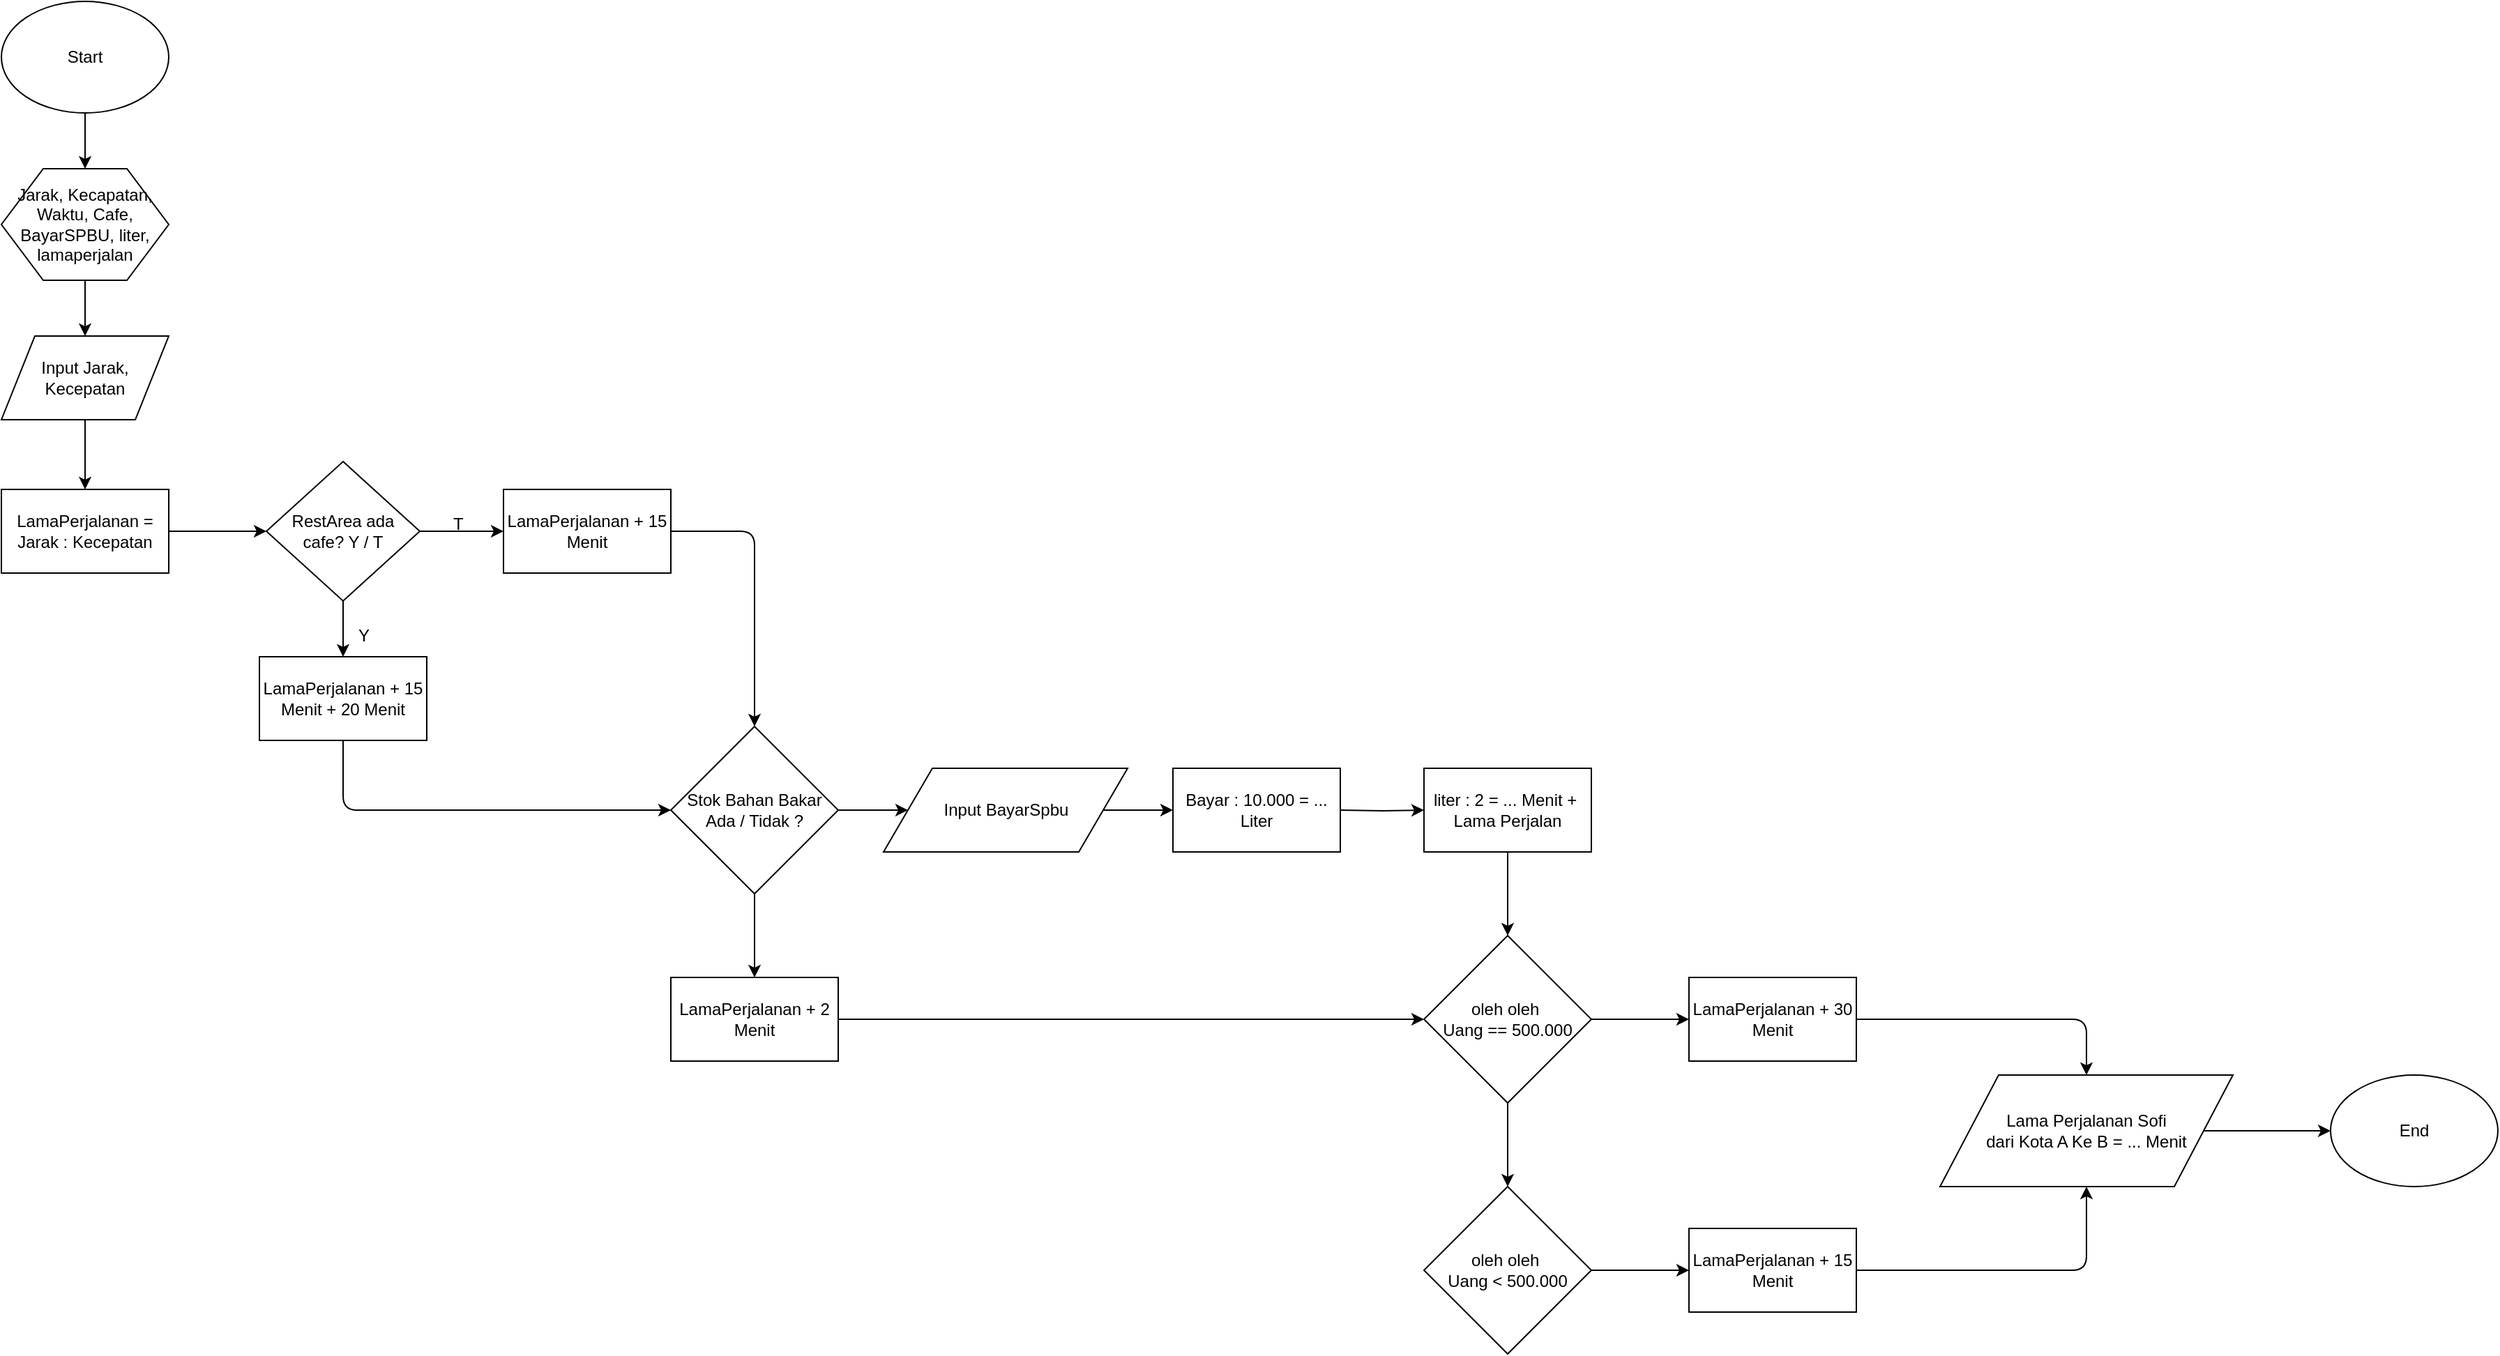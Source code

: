 <mxfile version="12.1.3" type="github" pages="1">
  <diagram id="6a731a19-8d31-9384-78a2-239565b7b9f0" name="Page-1">
    <mxGraphModel dx="1005" dy="515" grid="1" gridSize="10" guides="1" tooltips="1" connect="1" arrows="1" fold="1" page="1" pageScale="1" pageWidth="1654" pageHeight="1169" background="#ffffff" math="0" shadow="0">
      <root>
        <mxCell id="0"/>
        <mxCell id="1" parent="0"/>
        <mxCell id="aKWRGS4ucthc0rQLZSRl-57" value="" style="edgeStyle=orthogonalEdgeStyle;rounded=0;orthogonalLoop=1;jettySize=auto;html=1;" parent="1" source="aKWRGS4ucthc0rQLZSRl-55" target="aKWRGS4ucthc0rQLZSRl-56" edge="1">
          <mxGeometry relative="1" as="geometry"/>
        </mxCell>
        <mxCell id="aKWRGS4ucthc0rQLZSRl-55" value="Start" style="ellipse;whiteSpace=wrap;html=1;" parent="1" vertex="1">
          <mxGeometry x="20" y="60" width="120" height="80" as="geometry"/>
        </mxCell>
        <mxCell id="aKWRGS4ucthc0rQLZSRl-59" value="" style="edgeStyle=orthogonalEdgeStyle;rounded=0;orthogonalLoop=1;jettySize=auto;html=1;" parent="1" source="aKWRGS4ucthc0rQLZSRl-56" target="aKWRGS4ucthc0rQLZSRl-58" edge="1">
          <mxGeometry relative="1" as="geometry"/>
        </mxCell>
        <mxCell id="aKWRGS4ucthc0rQLZSRl-56" value="Jarak, Kecapatan, Waktu, Cafe,&lt;br&gt;BayarSPBU, liter,&lt;br&gt;lamaperjalan" style="shape=hexagon;perimeter=hexagonPerimeter2;whiteSpace=wrap;html=1;" parent="1" vertex="1">
          <mxGeometry x="20" y="180" width="120" height="80" as="geometry"/>
        </mxCell>
        <mxCell id="aKWRGS4ucthc0rQLZSRl-61" value="" style="edgeStyle=orthogonalEdgeStyle;rounded=0;orthogonalLoop=1;jettySize=auto;html=1;" parent="1" source="aKWRGS4ucthc0rQLZSRl-58" target="aKWRGS4ucthc0rQLZSRl-60" edge="1">
          <mxGeometry relative="1" as="geometry"/>
        </mxCell>
        <mxCell id="aKWRGS4ucthc0rQLZSRl-58" value="Input Jarak,&lt;br&gt;Kecepatan" style="shape=parallelogram;perimeter=parallelogramPerimeter;whiteSpace=wrap;html=1;" parent="1" vertex="1">
          <mxGeometry x="20" y="300" width="120" height="60" as="geometry"/>
        </mxCell>
        <mxCell id="aKWRGS4ucthc0rQLZSRl-63" value="" style="edgeStyle=orthogonalEdgeStyle;rounded=0;orthogonalLoop=1;jettySize=auto;html=1;" parent="1" source="aKWRGS4ucthc0rQLZSRl-60" target="aKWRGS4ucthc0rQLZSRl-62" edge="1">
          <mxGeometry relative="1" as="geometry"/>
        </mxCell>
        <mxCell id="aKWRGS4ucthc0rQLZSRl-60" value="LamaPerjalanan =&lt;br&gt;Jarak : Kecepatan" style="rounded=0;whiteSpace=wrap;html=1;" parent="1" vertex="1">
          <mxGeometry x="20" y="410" width="120" height="60" as="geometry"/>
        </mxCell>
        <mxCell id="aKWRGS4ucthc0rQLZSRl-65" value="" style="edgeStyle=orthogonalEdgeStyle;rounded=0;orthogonalLoop=1;jettySize=auto;html=1;" parent="1" source="aKWRGS4ucthc0rQLZSRl-62" target="aKWRGS4ucthc0rQLZSRl-64" edge="1">
          <mxGeometry relative="1" as="geometry"/>
        </mxCell>
        <mxCell id="aKWRGS4ucthc0rQLZSRl-68" value="" style="edgeStyle=orthogonalEdgeStyle;rounded=0;orthogonalLoop=1;jettySize=auto;html=1;" parent="1" source="aKWRGS4ucthc0rQLZSRl-62" target="aKWRGS4ucthc0rQLZSRl-67" edge="1">
          <mxGeometry relative="1" as="geometry"/>
        </mxCell>
        <mxCell id="aKWRGS4ucthc0rQLZSRl-62" value="RestArea ada&lt;br&gt;cafe? Y / T" style="rhombus;whiteSpace=wrap;html=1;" parent="1" vertex="1">
          <mxGeometry x="210" y="390" width="110" height="100" as="geometry"/>
        </mxCell>
        <mxCell id="aKWRGS4ucthc0rQLZSRl-64" value="LamaPerjalanan + 15&lt;br&gt;Menit" style="rounded=0;whiteSpace=wrap;html=1;" parent="1" vertex="1">
          <mxGeometry x="380" y="410" width="120" height="60" as="geometry"/>
        </mxCell>
        <mxCell id="aKWRGS4ucthc0rQLZSRl-66" value="T" style="text;html=1;resizable=0;points=[];autosize=1;align=left;verticalAlign=top;spacingTop=-4;" parent="1" vertex="1">
          <mxGeometry x="342" y="425" width="20" height="10" as="geometry"/>
        </mxCell>
        <mxCell id="aKWRGS4ucthc0rQLZSRl-67" value="LamaPerjalanan + 15&lt;br&gt;Menit + 20 Menit" style="rounded=0;whiteSpace=wrap;html=1;" parent="1" vertex="1">
          <mxGeometry x="205" y="530" width="120" height="60" as="geometry"/>
        </mxCell>
        <mxCell id="aKWRGS4ucthc0rQLZSRl-69" value="Y" style="text;html=1;resizable=0;points=[];autosize=1;align=left;verticalAlign=top;spacingTop=-4;" parent="1" vertex="1">
          <mxGeometry x="274" y="505" width="20" height="10" as="geometry"/>
        </mxCell>
        <mxCell id="aKWRGS4ucthc0rQLZSRl-74" value="" style="edgeStyle=orthogonalEdgeStyle;rounded=0;orthogonalLoop=1;jettySize=auto;html=1;" parent="1" source="aKWRGS4ucthc0rQLZSRl-70" target="aKWRGS4ucthc0rQLZSRl-73" edge="1">
          <mxGeometry relative="1" as="geometry"/>
        </mxCell>
        <mxCell id="rMFzyOdaIyRRlWFYAlCL-2" value="" style="edgeStyle=orthogonalEdgeStyle;rounded=0;orthogonalLoop=1;jettySize=auto;html=1;" edge="1" parent="1" source="aKWRGS4ucthc0rQLZSRl-70" target="rMFzyOdaIyRRlWFYAlCL-1">
          <mxGeometry relative="1" as="geometry"/>
        </mxCell>
        <mxCell id="aKWRGS4ucthc0rQLZSRl-70" value="Stok Bahan Bakar&lt;br&gt;Ada / Tidak ?" style="rhombus;whiteSpace=wrap;html=1;" parent="1" vertex="1">
          <mxGeometry x="500" y="580" width="120" height="120" as="geometry"/>
        </mxCell>
        <mxCell id="aKWRGS4ucthc0rQLZSRl-71" value="" style="edgeStyle=elbowEdgeStyle;elbow=horizontal;endArrow=classic;html=1;exitX=0.5;exitY=1;exitDx=0;exitDy=0;entryX=0;entryY=0.5;entryDx=0;entryDy=0;" parent="1" source="aKWRGS4ucthc0rQLZSRl-67" target="aKWRGS4ucthc0rQLZSRl-70" edge="1">
          <mxGeometry width="50" height="50" relative="1" as="geometry">
            <mxPoint x="450" y="720" as="sourcePoint"/>
            <mxPoint x="500" y="670" as="targetPoint"/>
            <Array as="points">
              <mxPoint x="265" y="620"/>
            </Array>
          </mxGeometry>
        </mxCell>
        <mxCell id="aKWRGS4ucthc0rQLZSRl-72" value="" style="edgeStyle=elbowEdgeStyle;elbow=horizontal;endArrow=classic;html=1;exitX=1;exitY=0.5;exitDx=0;exitDy=0;entryX=0.5;entryY=0;entryDx=0;entryDy=0;" parent="1" source="aKWRGS4ucthc0rQLZSRl-64" target="aKWRGS4ucthc0rQLZSRl-70" edge="1">
          <mxGeometry width="50" height="50" relative="1" as="geometry">
            <mxPoint x="540" y="440" as="sourcePoint"/>
            <mxPoint x="590" y="390" as="targetPoint"/>
            <Array as="points">
              <mxPoint x="560" y="510"/>
            </Array>
          </mxGeometry>
        </mxCell>
        <mxCell id="aKWRGS4ucthc0rQLZSRl-73" value="LamaPerjalanan + 2 Menit" style="rounded=0;whiteSpace=wrap;html=1;" parent="1" vertex="1">
          <mxGeometry x="500" y="760" width="120" height="60" as="geometry"/>
        </mxCell>
        <mxCell id="aKWRGS4ucthc0rQLZSRl-78" value="" style="edgeStyle=orthogonalEdgeStyle;rounded=0;orthogonalLoop=1;jettySize=auto;html=1;" parent="1" target="aKWRGS4ucthc0rQLZSRl-77" edge="1">
          <mxGeometry relative="1" as="geometry">
            <mxPoint x="980" y="640" as="sourcePoint"/>
          </mxGeometry>
        </mxCell>
        <mxCell id="aKWRGS4ucthc0rQLZSRl-75" value="Bayar : 10.000 = ... Liter" style="rounded=0;whiteSpace=wrap;html=1;" parent="1" vertex="1">
          <mxGeometry x="860" y="610" width="120" height="60" as="geometry"/>
        </mxCell>
        <mxCell id="aKWRGS4ucthc0rQLZSRl-82" value="" style="edgeStyle=orthogonalEdgeStyle;rounded=0;orthogonalLoop=1;jettySize=auto;html=1;" parent="1" source="aKWRGS4ucthc0rQLZSRl-77" target="aKWRGS4ucthc0rQLZSRl-79" edge="1">
          <mxGeometry relative="1" as="geometry"/>
        </mxCell>
        <mxCell id="aKWRGS4ucthc0rQLZSRl-77" value="liter : 2 = ... Menit +&amp;nbsp;&lt;br&gt;Lama Perjalan" style="rounded=0;whiteSpace=wrap;html=1;" parent="1" vertex="1">
          <mxGeometry x="1040" y="610" width="120" height="60" as="geometry"/>
        </mxCell>
        <mxCell id="aKWRGS4ucthc0rQLZSRl-85" value="" style="edgeStyle=orthogonalEdgeStyle;rounded=0;orthogonalLoop=1;jettySize=auto;html=1;" parent="1" source="aKWRGS4ucthc0rQLZSRl-79" target="aKWRGS4ucthc0rQLZSRl-84" edge="1">
          <mxGeometry relative="1" as="geometry"/>
        </mxCell>
        <mxCell id="aKWRGS4ucthc0rQLZSRl-88" value="" style="edgeStyle=orthogonalEdgeStyle;rounded=0;orthogonalLoop=1;jettySize=auto;html=1;" parent="1" source="aKWRGS4ucthc0rQLZSRl-79" target="aKWRGS4ucthc0rQLZSRl-86" edge="1">
          <mxGeometry relative="1" as="geometry"/>
        </mxCell>
        <mxCell id="aKWRGS4ucthc0rQLZSRl-79" value="oleh oleh&amp;nbsp;&lt;br&gt;Uang == 500.000" style="rhombus;whiteSpace=wrap;html=1;" parent="1" vertex="1">
          <mxGeometry x="1040" y="730" width="120" height="120" as="geometry"/>
        </mxCell>
        <mxCell id="aKWRGS4ucthc0rQLZSRl-89" value="" style="edgeStyle=orthogonalEdgeStyle;rounded=0;orthogonalLoop=1;jettySize=auto;html=1;" parent="1" source="aKWRGS4ucthc0rQLZSRl-84" target="aKWRGS4ucthc0rQLZSRl-87" edge="1">
          <mxGeometry relative="1" as="geometry"/>
        </mxCell>
        <mxCell id="aKWRGS4ucthc0rQLZSRl-84" value="oleh oleh&amp;nbsp;&lt;br&gt;Uang &amp;lt; 500.000" style="rhombus;whiteSpace=wrap;html=1;" parent="1" vertex="1">
          <mxGeometry x="1040" y="910" width="120" height="120" as="geometry"/>
        </mxCell>
        <mxCell id="aKWRGS4ucthc0rQLZSRl-83" value="" style="endArrow=classic;html=1;exitX=1;exitY=0.5;exitDx=0;exitDy=0;" parent="1" source="aKWRGS4ucthc0rQLZSRl-73" target="aKWRGS4ucthc0rQLZSRl-79" edge="1">
          <mxGeometry width="50" height="50" relative="1" as="geometry">
            <mxPoint x="600" y="820" as="sourcePoint"/>
            <mxPoint x="650" y="760" as="targetPoint"/>
          </mxGeometry>
        </mxCell>
        <mxCell id="aKWRGS4ucthc0rQLZSRl-86" value="LamaPerjalanan + 30 Menit" style="rounded=0;whiteSpace=wrap;html=1;" parent="1" vertex="1">
          <mxGeometry x="1230" y="760" width="120" height="60" as="geometry"/>
        </mxCell>
        <mxCell id="aKWRGS4ucthc0rQLZSRl-87" value="LamaPerjalanan + 15 Menit" style="rounded=0;whiteSpace=wrap;html=1;" parent="1" vertex="1">
          <mxGeometry x="1230" y="940" width="120" height="60" as="geometry"/>
        </mxCell>
        <mxCell id="aKWRGS4ucthc0rQLZSRl-94" value="" style="edgeStyle=orthogonalEdgeStyle;rounded=0;orthogonalLoop=1;jettySize=auto;html=1;" parent="1" source="aKWRGS4ucthc0rQLZSRl-90" target="aKWRGS4ucthc0rQLZSRl-93" edge="1">
          <mxGeometry relative="1" as="geometry"/>
        </mxCell>
        <mxCell id="aKWRGS4ucthc0rQLZSRl-90" value="Lama Perjalanan Sofi &lt;br&gt;dari Kota A Ke B = ... Menit" style="shape=parallelogram;perimeter=parallelogramPerimeter;whiteSpace=wrap;html=1;" parent="1" vertex="1">
          <mxGeometry x="1410" y="830" width="210" height="80" as="geometry"/>
        </mxCell>
        <mxCell id="aKWRGS4ucthc0rQLZSRl-91" value="" style="edgeStyle=elbowEdgeStyle;elbow=horizontal;endArrow=classic;html=1;exitX=1;exitY=0.5;exitDx=0;exitDy=0;entryX=0.5;entryY=1;entryDx=0;entryDy=0;" parent="1" source="aKWRGS4ucthc0rQLZSRl-87" target="aKWRGS4ucthc0rQLZSRl-90" edge="1">
          <mxGeometry width="50" height="50" relative="1" as="geometry">
            <mxPoint x="1510" y="990" as="sourcePoint"/>
            <mxPoint x="1560" y="940" as="targetPoint"/>
            <Array as="points">
              <mxPoint x="1515" y="940"/>
            </Array>
          </mxGeometry>
        </mxCell>
        <mxCell id="aKWRGS4ucthc0rQLZSRl-92" value="" style="edgeStyle=elbowEdgeStyle;elbow=horizontal;endArrow=classic;html=1;exitX=1;exitY=0.5;exitDx=0;exitDy=0;entryX=0.5;entryY=0;entryDx=0;entryDy=0;" parent="1" source="aKWRGS4ucthc0rQLZSRl-86" target="aKWRGS4ucthc0rQLZSRl-90" edge="1">
          <mxGeometry width="50" height="50" relative="1" as="geometry">
            <mxPoint x="1590" y="1070" as="sourcePoint"/>
            <mxPoint x="1640" y="1020" as="targetPoint"/>
            <Array as="points">
              <mxPoint x="1515" y="810"/>
            </Array>
          </mxGeometry>
        </mxCell>
        <mxCell id="aKWRGS4ucthc0rQLZSRl-93" value="End" style="ellipse;whiteSpace=wrap;html=1;" parent="1" vertex="1">
          <mxGeometry x="1690" y="830" width="120" height="80" as="geometry"/>
        </mxCell>
        <mxCell id="rMFzyOdaIyRRlWFYAlCL-3" value="" style="edgeStyle=orthogonalEdgeStyle;rounded=0;orthogonalLoop=1;jettySize=auto;html=1;" edge="1" parent="1" source="rMFzyOdaIyRRlWFYAlCL-1" target="aKWRGS4ucthc0rQLZSRl-75">
          <mxGeometry relative="1" as="geometry"/>
        </mxCell>
        <mxCell id="rMFzyOdaIyRRlWFYAlCL-1" value="Input BayarSpbu" style="shape=parallelogram;perimeter=parallelogramPerimeter;whiteSpace=wrap;html=1;" vertex="1" parent="1">
          <mxGeometry x="652.5" y="610" width="175" height="60" as="geometry"/>
        </mxCell>
      </root>
    </mxGraphModel>
  </diagram>
</mxfile>
